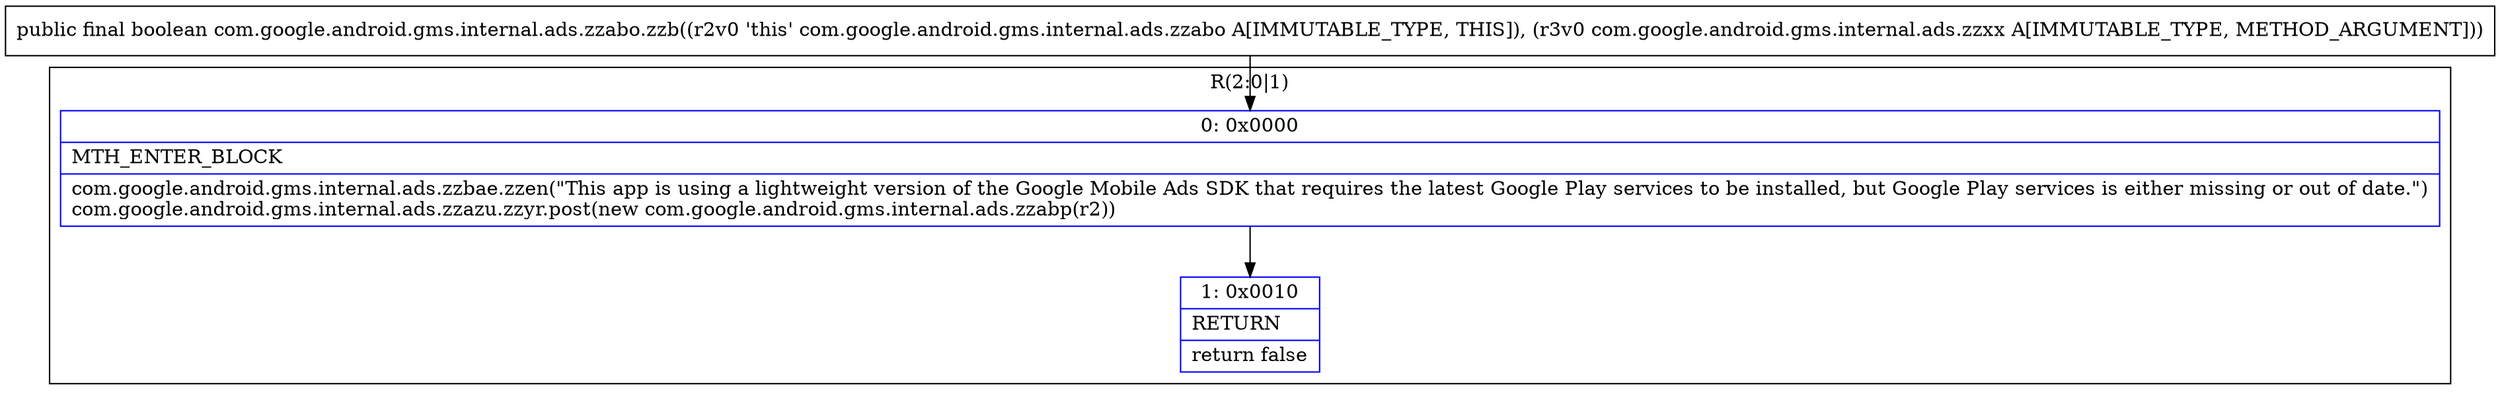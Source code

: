 digraph "CFG forcom.google.android.gms.internal.ads.zzabo.zzb(Lcom\/google\/android\/gms\/internal\/ads\/zzxx;)Z" {
subgraph cluster_Region_1879768420 {
label = "R(2:0|1)";
node [shape=record,color=blue];
Node_0 [shape=record,label="{0\:\ 0x0000|MTH_ENTER_BLOCK\l|com.google.android.gms.internal.ads.zzbae.zzen(\"This app is using a lightweight version of the Google Mobile Ads SDK that requires the latest Google Play services to be installed, but Google Play services is either missing or out of date.\")\lcom.google.android.gms.internal.ads.zzazu.zzyr.post(new com.google.android.gms.internal.ads.zzabp(r2))\l}"];
Node_1 [shape=record,label="{1\:\ 0x0010|RETURN\l|return false\l}"];
}
MethodNode[shape=record,label="{public final boolean com.google.android.gms.internal.ads.zzabo.zzb((r2v0 'this' com.google.android.gms.internal.ads.zzabo A[IMMUTABLE_TYPE, THIS]), (r3v0 com.google.android.gms.internal.ads.zzxx A[IMMUTABLE_TYPE, METHOD_ARGUMENT])) }"];
MethodNode -> Node_0;
Node_0 -> Node_1;
}

